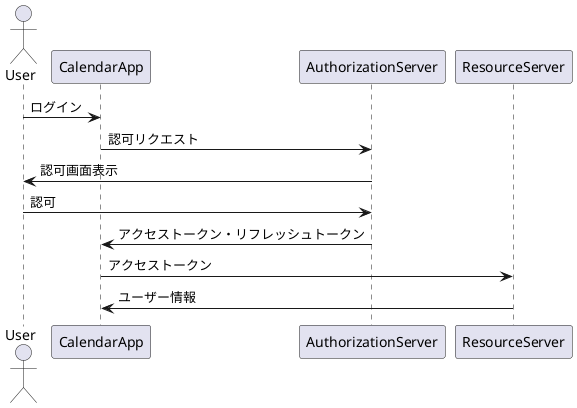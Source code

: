 @startuml
actor User as User
participant CalendarApp as App
participant AuthorizationServer as AuthServer
participant ResourceServer as RServer

User -> App: ログイン
App -> AuthServer: 認可リクエスト
AuthServer -> User: 認可画面表示
User -> AuthServer: 認可
AuthServer -> App: アクセストークン・リフレッシュトークン
App -> RServer: アクセストークン
RServer -> App: ユーザー情報
@enduml
